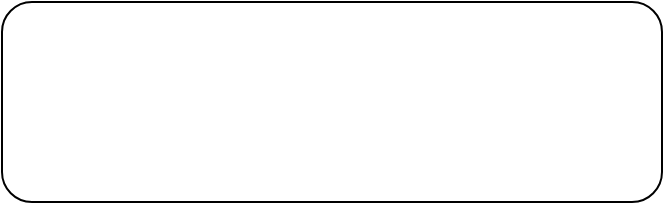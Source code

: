 <mxfile version="24.7.6">
  <diagram name="Page-1" id="lAEC4sKNwvME6B4Y-kTL">
    <mxGraphModel dx="2954" dy="1134" grid="1" gridSize="10" guides="1" tooltips="1" connect="1" arrows="1" fold="1" page="1" pageScale="1" pageWidth="850" pageHeight="1100" math="0" shadow="0">
      <root>
        <mxCell id="0" />
        <mxCell id="1" parent="0" />
        <mxCell id="2yeSt3VRnw0PstPdTCbh-1" value="" style="rounded=1;whiteSpace=wrap;html=1;" vertex="1" parent="1">
          <mxGeometry x="20" y="20" width="330" height="100" as="geometry" />
        </mxCell>
      </root>
    </mxGraphModel>
  </diagram>
</mxfile>

